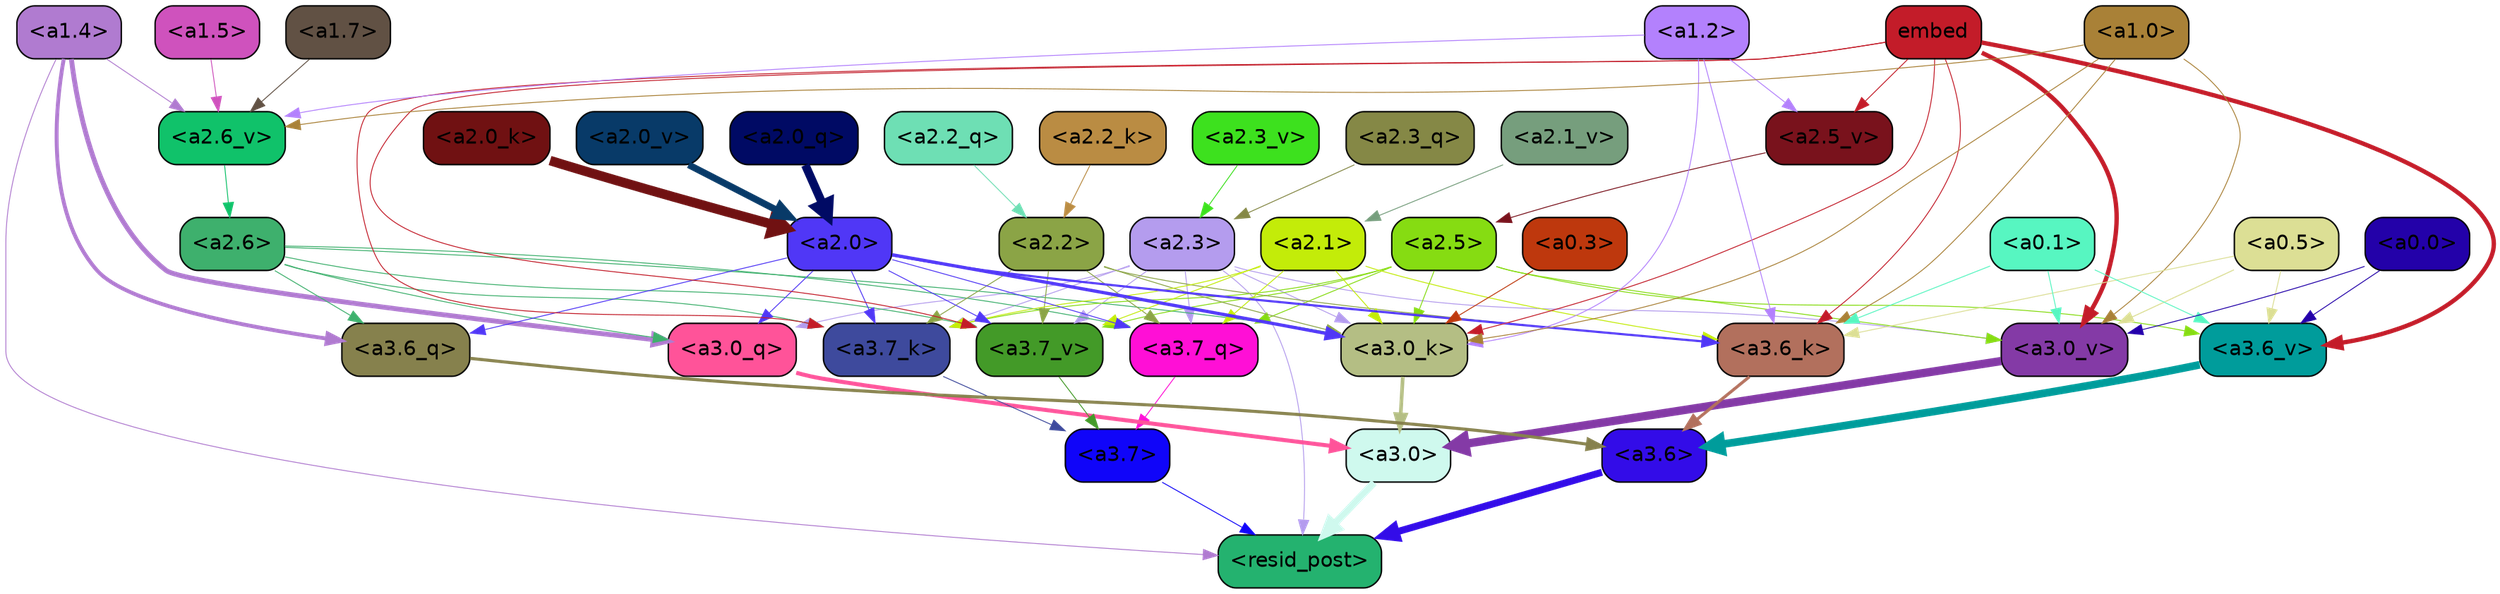 strict digraph "" {
	graph [bgcolor=transparent,
		layout=dot,
		overlap=false,
		splines=true
	];
	"<a3.7>"	[color=black,
		fillcolor="#1005f9",
		fontname=Helvetica,
		shape=box,
		style="filled, rounded"];
	"<resid_post>"	[color=black,
		fillcolor="#24b26f",
		fontname=Helvetica,
		shape=box,
		style="filled, rounded"];
	"<a3.7>" -> "<resid_post>"	[color="#1005f9",
		penwidth=0.6];
	"<a3.6>"	[color=black,
		fillcolor="#330ce8",
		fontname=Helvetica,
		shape=box,
		style="filled, rounded"];
	"<a3.6>" -> "<resid_post>"	[color="#330ce8",
		penwidth=4.751612067222595];
	"<a3.0>"	[color=black,
		fillcolor="#cff9ee",
		fontname=Helvetica,
		shape=box,
		style="filled, rounded"];
	"<a3.0>" -> "<resid_post>"	[color="#cff9ee",
		penwidth=4.884142994880676];
	"<a2.3>"	[color=black,
		fillcolor="#b49cee",
		fontname=Helvetica,
		shape=box,
		style="filled, rounded"];
	"<a2.3>" -> "<resid_post>"	[color="#b49cee",
		penwidth=0.6];
	"<a3.7_q>"	[color=black,
		fillcolor="#ff0fd6",
		fontname=Helvetica,
		shape=box,
		style="filled, rounded"];
	"<a2.3>" -> "<a3.7_q>"	[color="#b49cee",
		penwidth=0.6];
	"<a3.0_q>"	[color=black,
		fillcolor="#ff5399",
		fontname=Helvetica,
		shape=box,
		style="filled, rounded"];
	"<a2.3>" -> "<a3.0_q>"	[color="#b49cee",
		penwidth=0.6];
	"<a3.7_k>"	[color=black,
		fillcolor="#3e4a9d",
		fontname=Helvetica,
		shape=box,
		style="filled, rounded"];
	"<a2.3>" -> "<a3.7_k>"	[color="#b49cee",
		penwidth=0.6];
	"<a3.0_k>"	[color=black,
		fillcolor="#b4be84",
		fontname=Helvetica,
		shape=box,
		style="filled, rounded"];
	"<a2.3>" -> "<a3.0_k>"	[color="#b49cee",
		penwidth=0.6];
	"<a3.7_v>"	[color=black,
		fillcolor="#439a28",
		fontname=Helvetica,
		shape=box,
		style="filled, rounded"];
	"<a2.3>" -> "<a3.7_v>"	[color="#b49cee",
		penwidth=0.6];
	"<a3.0_v>"	[color=black,
		fillcolor="#843aa6",
		fontname=Helvetica,
		shape=box,
		style="filled, rounded"];
	"<a2.3>" -> "<a3.0_v>"	[color="#b49cee",
		penwidth=0.6];
	"<a1.4>"	[color=black,
		fillcolor="#b07bd0",
		fontname=Helvetica,
		shape=box,
		style="filled, rounded"];
	"<a1.4>" -> "<resid_post>"	[color="#b07bd0",
		penwidth=0.6];
	"<a3.6_q>"	[color=black,
		fillcolor="#86814d",
		fontname=Helvetica,
		shape=box,
		style="filled, rounded"];
	"<a1.4>" -> "<a3.6_q>"	[color="#b07bd0",
		penwidth=2.6469622254371643];
	"<a1.4>" -> "<a3.0_q>"	[color="#b07bd0",
		penwidth=3.3040847778320312];
	"<a2.6_v>"	[color=black,
		fillcolor="#10c26a",
		fontname=Helvetica,
		shape=box,
		style="filled, rounded"];
	"<a1.4>" -> "<a2.6_v>"	[color="#b07bd0",
		penwidth=0.6];
	"<a3.7_q>" -> "<a3.7>"	[color="#ff0fd6",
		penwidth=0.6];
	"<a3.6_q>" -> "<a3.6>"	[color="#86814d",
		penwidth=2.091020345687866];
	"<a3.0_q>" -> "<a3.0>"	[color="#ff5399",
		penwidth=2.7421876192092896];
	"<a3.7_k>" -> "<a3.7>"	[color="#3e4a9d",
		penwidth=0.6];
	"<a3.6_k>"	[color=black,
		fillcolor="#b2705d",
		fontname=Helvetica,
		shape=box,
		style="filled, rounded"];
	"<a3.6_k>" -> "<a3.6>"	[color="#b2705d",
		penwidth=2.048597991466522];
	"<a3.0_k>" -> "<a3.0>"	[color="#b4be84",
		penwidth=2.476402521133423];
	"<a3.7_v>" -> "<a3.7>"	[color="#439a28",
		penwidth=0.6];
	"<a3.6_v>"	[color=black,
		fillcolor="#009c9b",
		fontname=Helvetica,
		shape=box,
		style="filled, rounded"];
	"<a3.6_v>" -> "<a3.6>"	[color="#009c9b",
		penwidth=5.2550448179244995];
	"<a3.0_v>" -> "<a3.0>"	[color="#843aa6",
		penwidth=5.652270674705505];
	"<a2.6>"	[color=black,
		fillcolor="#3eb06d",
		fontname=Helvetica,
		shape=box,
		style="filled, rounded"];
	"<a2.6>" -> "<a3.7_q>"	[color="#3eb06d",
		penwidth=0.6];
	"<a2.6>" -> "<a3.6_q>"	[color="#3eb06d",
		penwidth=0.6];
	"<a2.6>" -> "<a3.0_q>"	[color="#3eb06d",
		penwidth=0.6];
	"<a2.6>" -> "<a3.7_k>"	[color="#3eb06d",
		penwidth=0.6];
	"<a2.6>" -> "<a3.0_k>"	[color="#3eb06d",
		penwidth=0.6];
	"<a2.6>" -> "<a3.7_v>"	[color="#3eb06d",
		penwidth=0.6];
	"<a2.5>"	[color=black,
		fillcolor="#86dc12",
		fontname=Helvetica,
		shape=box,
		style="filled, rounded"];
	"<a2.5>" -> "<a3.7_q>"	[color="#86dc12",
		penwidth=0.6];
	"<a2.5>" -> "<a3.7_k>"	[color="#86dc12",
		penwidth=0.6];
	"<a2.5>" -> "<a3.0_k>"	[color="#86dc12",
		penwidth=0.6];
	"<a2.5>" -> "<a3.7_v>"	[color="#86dc12",
		penwidth=0.6];
	"<a2.5>" -> "<a3.6_v>"	[color="#86dc12",
		penwidth=0.6];
	"<a2.5>" -> "<a3.0_v>"	[color="#86dc12",
		penwidth=0.6];
	"<a2.2>"	[color=black,
		fillcolor="#8ba446",
		fontname=Helvetica,
		shape=box,
		style="filled, rounded"];
	"<a2.2>" -> "<a3.7_q>"	[color="#8ba446",
		penwidth=0.6];
	"<a2.2>" -> "<a3.7_k>"	[color="#8ba446",
		penwidth=0.6];
	"<a2.2>" -> "<a3.6_k>"	[color="#8ba446",
		penwidth=0.6];
	"<a2.2>" -> "<a3.0_k>"	[color="#8ba446",
		penwidth=0.6];
	"<a2.2>" -> "<a3.7_v>"	[color="#8ba446",
		penwidth=0.6];
	"<a2.1>"	[color=black,
		fillcolor="#c3ec09",
		fontname=Helvetica,
		shape=box,
		style="filled, rounded"];
	"<a2.1>" -> "<a3.7_q>"	[color="#c3ec09",
		penwidth=0.6];
	"<a2.1>" -> "<a3.7_k>"	[color="#c3ec09",
		penwidth=0.6];
	"<a2.1>" -> "<a3.6_k>"	[color="#c3ec09",
		penwidth=0.6];
	"<a2.1>" -> "<a3.0_k>"	[color="#c3ec09",
		penwidth=0.6];
	"<a2.1>" -> "<a3.7_v>"	[color="#c3ec09",
		penwidth=0.6];
	"<a2.0>"	[color=black,
		fillcolor="#5037f6",
		fontname=Helvetica,
		shape=box,
		style="filled, rounded"];
	"<a2.0>" -> "<a3.7_q>"	[color="#5037f6",
		penwidth=0.6];
	"<a2.0>" -> "<a3.6_q>"	[color="#5037f6",
		penwidth=0.6];
	"<a2.0>" -> "<a3.0_q>"	[color="#5037f6",
		penwidth=0.6];
	"<a2.0>" -> "<a3.7_k>"	[color="#5037f6",
		penwidth=0.6];
	"<a2.0>" -> "<a3.6_k>"	[color="#5037f6",
		penwidth=1.4757367372512817];
	"<a2.0>" -> "<a3.0_k>"	[color="#5037f6",
		penwidth=2.2137351036071777];
	"<a2.0>" -> "<a3.7_v>"	[color="#5037f6",
		penwidth=0.6];
	embed	[color=black,
		fillcolor="#c31c29",
		fontname=Helvetica,
		shape=box,
		style="filled, rounded"];
	embed -> "<a3.7_k>"	[color="#c31c29",
		penwidth=0.6];
	embed -> "<a3.6_k>"	[color="#c31c29",
		penwidth=0.6];
	embed -> "<a3.0_k>"	[color="#c31c29",
		penwidth=0.6];
	embed -> "<a3.7_v>"	[color="#c31c29",
		penwidth=0.6];
	embed -> "<a3.6_v>"	[color="#c31c29",
		penwidth=2.9582033157348633];
	embed -> "<a3.0_v>"	[color="#c31c29",
		penwidth=2.972973108291626];
	"<a2.5_v>"	[color=black,
		fillcolor="#79121c",
		fontname=Helvetica,
		shape=box,
		style="filled, rounded"];
	embed -> "<a2.5_v>"	[color="#c31c29",
		penwidth=0.6];
	"<a1.2>"	[color=black,
		fillcolor="#b381fd",
		fontname=Helvetica,
		shape=box,
		style="filled, rounded"];
	"<a1.2>" -> "<a3.6_k>"	[color="#b381fd",
		penwidth=0.6];
	"<a1.2>" -> "<a3.0_k>"	[color="#b381fd",
		penwidth=0.6];
	"<a1.2>" -> "<a2.6_v>"	[color="#b381fd",
		penwidth=0.6];
	"<a1.2>" -> "<a2.5_v>"	[color="#b381fd",
		penwidth=0.6];
	"<a1.0>"	[color=black,
		fillcolor="#a98137",
		fontname=Helvetica,
		shape=box,
		style="filled, rounded"];
	"<a1.0>" -> "<a3.6_k>"	[color="#a98137",
		penwidth=0.6];
	"<a1.0>" -> "<a3.0_k>"	[color="#a98137",
		penwidth=0.6];
	"<a1.0>" -> "<a3.0_v>"	[color="#a98137",
		penwidth=0.6];
	"<a1.0>" -> "<a2.6_v>"	[color="#a98137",
		penwidth=0.6];
	"<a0.5>"	[color=black,
		fillcolor="#dcdf95",
		fontname=Helvetica,
		shape=box,
		style="filled, rounded"];
	"<a0.5>" -> "<a3.6_k>"	[color="#dcdf95",
		penwidth=0.6];
	"<a0.5>" -> "<a3.6_v>"	[color="#dcdf95",
		penwidth=0.6];
	"<a0.5>" -> "<a3.0_v>"	[color="#dcdf95",
		penwidth=0.6790935099124908];
	"<a0.1>"	[color=black,
		fillcolor="#57f6c1",
		fontname=Helvetica,
		shape=box,
		style="filled, rounded"];
	"<a0.1>" -> "<a3.6_k>"	[color="#57f6c1",
		penwidth=0.6];
	"<a0.1>" -> "<a3.6_v>"	[color="#57f6c1",
		penwidth=0.6];
	"<a0.1>" -> "<a3.0_v>"	[color="#57f6c1",
		penwidth=0.6];
	"<a0.3>"	[color=black,
		fillcolor="#be380d",
		fontname=Helvetica,
		shape=box,
		style="filled, rounded"];
	"<a0.3>" -> "<a3.0_k>"	[color="#be380d",
		penwidth=0.6];
	"<a0.0>"	[color=black,
		fillcolor="#2301a9",
		fontname=Helvetica,
		shape=box,
		style="filled, rounded"];
	"<a0.0>" -> "<a3.6_v>"	[color="#2301a9",
		penwidth=0.6];
	"<a0.0>" -> "<a3.0_v>"	[color="#2301a9",
		penwidth=0.6];
	"<a2.3_q>"	[color=black,
		fillcolor="#858846",
		fontname=Helvetica,
		shape=box,
		style="filled, rounded"];
	"<a2.3_q>" -> "<a2.3>"	[color="#858846",
		penwidth=0.6];
	"<a2.2_q>"	[color=black,
		fillcolor="#6edfb4",
		fontname=Helvetica,
		shape=box,
		style="filled, rounded"];
	"<a2.2_q>" -> "<a2.2>"	[color="#6edfb4",
		penwidth=0.6];
	"<a2.0_q>"	[color=black,
		fillcolor="#000a64",
		fontname=Helvetica,
		shape=box,
		style="filled, rounded"];
	"<a2.0_q>" -> "<a2.0>"	[color="#000a64",
		penwidth=5.819834470748901];
	"<a2.2_k>"	[color=black,
		fillcolor="#ba8c43",
		fontname=Helvetica,
		shape=box,
		style="filled, rounded"];
	"<a2.2_k>" -> "<a2.2>"	[color="#ba8c43",
		penwidth=0.6];
	"<a2.0_k>"	[color=black,
		fillcolor="#701112",
		fontname=Helvetica,
		shape=box,
		style="filled, rounded"];
	"<a2.0_k>" -> "<a2.0>"	[color="#701112",
		penwidth=6.470837593078613];
	"<a2.6_v>" -> "<a2.6>"	[color="#10c26a",
		penwidth=0.6];
	"<a2.5_v>" -> "<a2.5>"	[color="#79121c",
		penwidth=0.6];
	"<a2.3_v>"	[color=black,
		fillcolor="#3de11e",
		fontname=Helvetica,
		shape=box,
		style="filled, rounded"];
	"<a2.3_v>" -> "<a2.3>"	[color="#3de11e",
		penwidth=0.6];
	"<a2.1_v>"	[color=black,
		fillcolor="#769e7d",
		fontname=Helvetica,
		shape=box,
		style="filled, rounded"];
	"<a2.1_v>" -> "<a2.1>"	[color="#769e7d",
		penwidth=0.6];
	"<a2.0_v>"	[color=black,
		fillcolor="#083a68",
		fontname=Helvetica,
		shape=box,
		style="filled, rounded"];
	"<a2.0_v>" -> "<a2.0>"	[color="#083a68",
		penwidth=4.5950857400894165];
	"<a1.7>"	[color=black,
		fillcolor="#615144",
		fontname=Helvetica,
		shape=box,
		style="filled, rounded"];
	"<a1.7>" -> "<a2.6_v>"	[color="#615144",
		penwidth=0.6];
	"<a1.5>"	[color=black,
		fillcolor="#cf52bd",
		fontname=Helvetica,
		shape=box,
		style="filled, rounded"];
	"<a1.5>" -> "<a2.6_v>"	[color="#cf52bd",
		penwidth=0.6];
}
